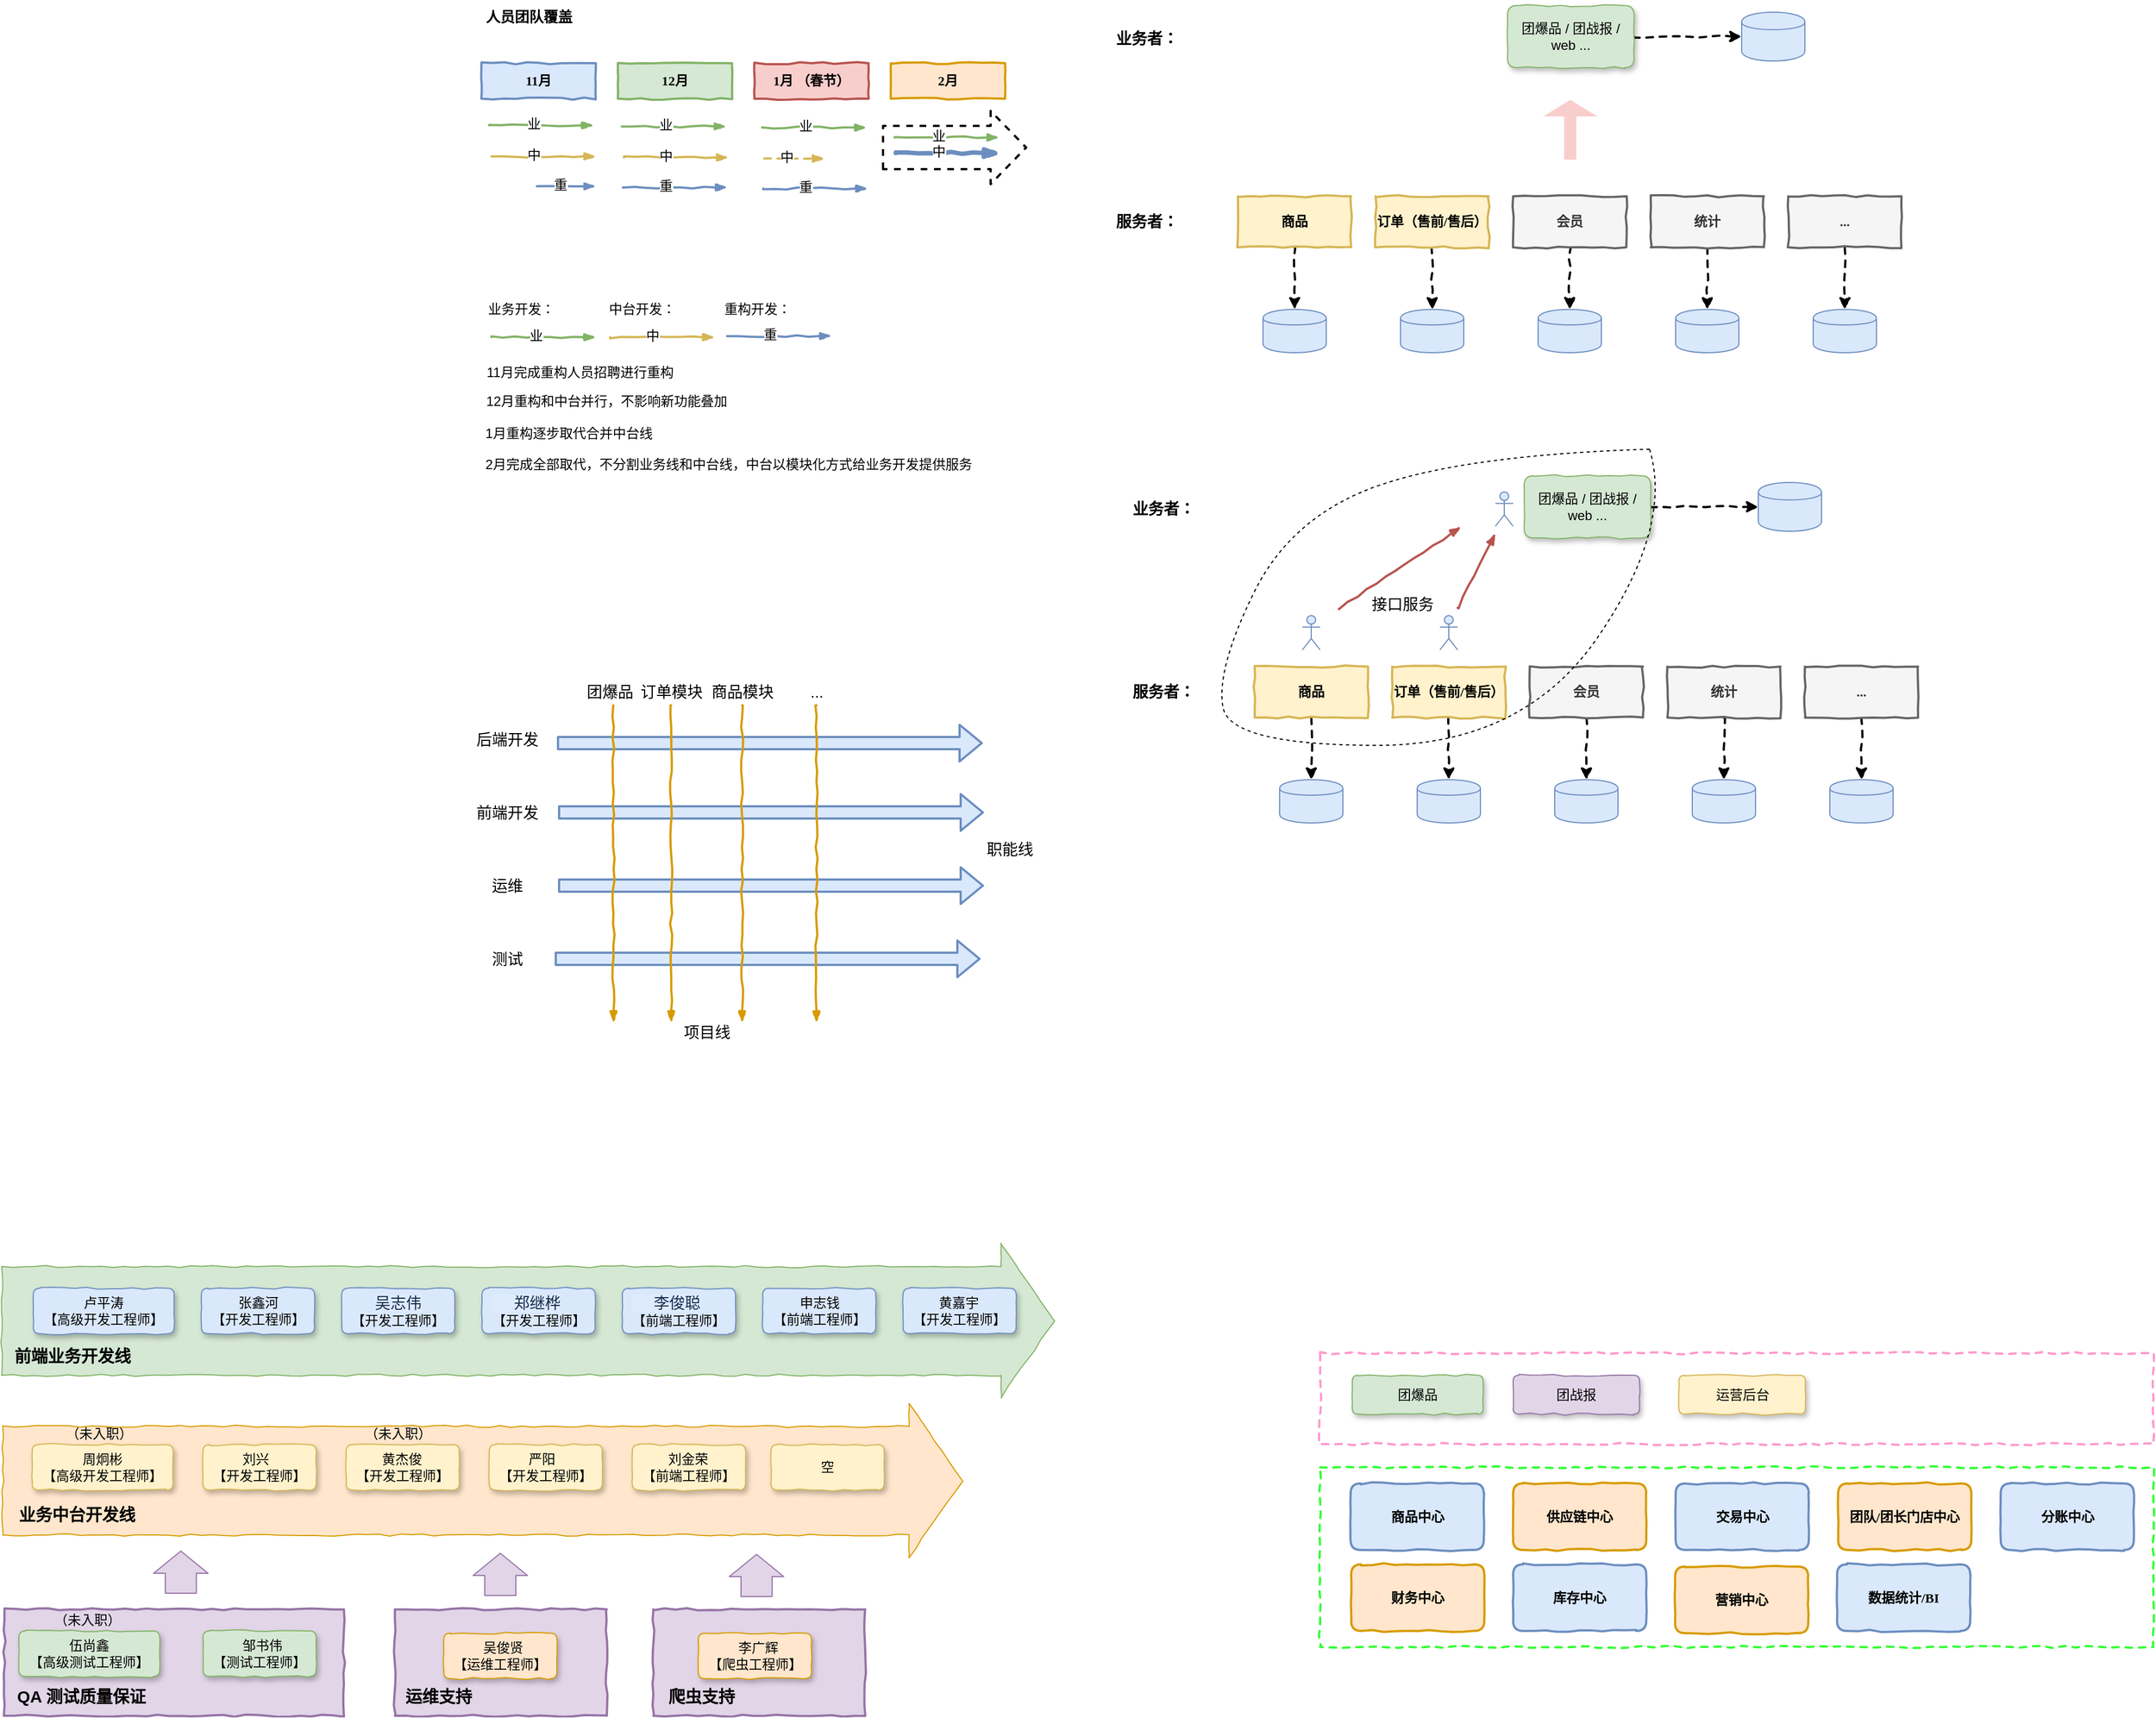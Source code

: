 <mxfile version="12.2.9" type="github" pages="1">
  <diagram id="GFUo5UajbfeOs9jclDTA" name="第 1 页">
    <mxGraphModel dx="1857" dy="753" grid="0" gridSize="10" guides="1" tooltips="1" connect="1" arrows="1" fold="1" page="0" pageScale="1" pageWidth="10000" pageHeight="10000" math="0" shadow="0">
      <root>
        <mxCell id="0"/>
        <mxCell id="1" parent="0"/>
        <mxCell id="qc2bIXkIdBrf61UQbFan-15" value="" style="html=1;whiteSpace=wrap;comic=1;strokeWidth=2;fontFamily=Comic Sans MS;fontStyle=1;dashed=1;strokeColor=#FF99CC;" vertex="1" parent="1">
          <mxGeometry x="973" y="1313" width="751" height="82" as="geometry"/>
        </mxCell>
        <mxCell id="qc2bIXkIdBrf61UQbFan-2" value="" style="html=1;whiteSpace=wrap;comic=1;strokeWidth=2;fontFamily=Comic Sans MS;fontStyle=1;dashed=1;strokeColor=#33FF33;" vertex="1" parent="1">
          <mxGeometry x="973" y="1416" width="751" height="162" as="geometry"/>
        </mxCell>
        <mxCell id="13h08RvQswQ1mkgCKgaf-48" value="" style="html=1;whiteSpace=wrap;comic=1;strokeWidth=2;fontFamily=Comic Sans MS;fontStyle=1;rounded=0;shadow=0;fillColor=#e1d5e7;strokeColor=#9673a6;" parent="1" vertex="1">
          <mxGeometry x="372" y="1544" width="191" height="96" as="geometry"/>
        </mxCell>
        <mxCell id="13h08RvQswQ1mkgCKgaf-38" value="" style="html=1;whiteSpace=wrap;comic=1;strokeWidth=2;fontFamily=Comic Sans MS;fontStyle=1;rounded=0;shadow=0;fillColor=#e1d5e7;strokeColor=#9673a6;" parent="1" vertex="1">
          <mxGeometry x="139" y="1544" width="191" height="96" as="geometry"/>
        </mxCell>
        <mxCell id="13h08RvQswQ1mkgCKgaf-25" value="" style="html=1;whiteSpace=wrap;comic=1;strokeWidth=2;fontFamily=Comic Sans MS;fontStyle=1;rounded=0;shadow=0;fillColor=#e1d5e7;strokeColor=#9673a6;" parent="1" vertex="1">
          <mxGeometry x="-213" y="1544" width="306" height="96" as="geometry"/>
        </mxCell>
        <mxCell id="13h08RvQswQ1mkgCKgaf-22" value="" style="shape=flexArrow;endArrow=classic;html=1;comic=1;endWidth=40;endSize=15.67;width=98;fillColor=#ffe6cc;strokeColor=#d79b00;" parent="1" edge="1">
          <mxGeometry width="50" height="50" relative="1" as="geometry">
            <mxPoint x="-215" y="1428" as="sourcePoint"/>
            <mxPoint x="651" y="1428" as="targetPoint"/>
          </mxGeometry>
        </mxCell>
        <mxCell id="13h08RvQswQ1mkgCKgaf-21" value="" style="shape=flexArrow;endArrow=classic;html=1;comic=1;endWidth=40;endSize=15.67;width=98;fillColor=#d5e8d4;strokeColor=#82b366;" parent="1" edge="1">
          <mxGeometry width="50" height="50" relative="1" as="geometry">
            <mxPoint x="-216" y="1284" as="sourcePoint"/>
            <mxPoint x="734" y="1284" as="targetPoint"/>
          </mxGeometry>
        </mxCell>
        <mxCell id="vOFkEOIqGuXK2a5z3ndq-1" value="11月" style="html=1;whiteSpace=wrap;comic=1;strokeWidth=2;fontFamily=Comic Sans MS;fontStyle=1;fillColor=#dae8fc;strokeColor=#6c8ebf;" parent="1" vertex="1">
          <mxGeometry x="217" y="150" width="103" height="32" as="geometry"/>
        </mxCell>
        <mxCell id="vOFkEOIqGuXK2a5z3ndq-2" value="12月" style="html=1;whiteSpace=wrap;comic=1;strokeWidth=2;fontFamily=Comic Sans MS;fontStyle=1;fillColor=#d5e8d4;strokeColor=#82b366;" parent="1" vertex="1">
          <mxGeometry x="340" y="150" width="103" height="32" as="geometry"/>
        </mxCell>
        <mxCell id="vOFkEOIqGuXK2a5z3ndq-3" value="1月 （春节）" style="html=1;whiteSpace=wrap;comic=1;strokeWidth=2;fontFamily=Comic Sans MS;fontStyle=1;fillColor=#f8cecc;strokeColor=#b85450;" parent="1" vertex="1">
          <mxGeometry x="463" y="150" width="103" height="32" as="geometry"/>
        </mxCell>
        <mxCell id="vOFkEOIqGuXK2a5z3ndq-4" value="2月" style="html=1;whiteSpace=wrap;comic=1;strokeWidth=2;fontFamily=Comic Sans MS;fontStyle=1;fillColor=#ffe6cc;strokeColor=#d79b00;" parent="1" vertex="1">
          <mxGeometry x="586" y="150" width="103" height="32" as="geometry"/>
        </mxCell>
        <mxCell id="vOFkEOIqGuXK2a5z3ndq-5" value="" style="rounded=0;comic=1;strokeWidth=2;endArrow=blockThin;html=1;fontFamily=Comic Sans MS;fontStyle=1;fillColor=#d5e8d4;strokeColor=#82b366;" parent="1" edge="1">
          <mxGeometry width="50" height="50" relative="1" as="geometry">
            <mxPoint x="224" y="206" as="sourcePoint"/>
            <mxPoint x="318" y="206" as="targetPoint"/>
          </mxGeometry>
        </mxCell>
        <mxCell id="vOFkEOIqGuXK2a5z3ndq-6" value="业" style="text;html=1;resizable=0;points=[];align=center;verticalAlign=middle;labelBackgroundColor=#ffffff;" parent="vOFkEOIqGuXK2a5z3ndq-5" vertex="1" connectable="0">
          <mxGeometry x="-0.149" y="1" relative="1" as="geometry">
            <mxPoint as="offset"/>
          </mxGeometry>
        </mxCell>
        <mxCell id="vOFkEOIqGuXK2a5z3ndq-7" value="&lt;font style=&quot;font-size: 13px&quot;&gt;&lt;b&gt;人员团队覆盖&lt;/b&gt;&lt;/font&gt;" style="text;html=1;strokeColor=none;fillColor=none;align=center;verticalAlign=middle;whiteSpace=wrap;rounded=0;" parent="1" vertex="1">
          <mxGeometry x="217" y="98" width="86" height="20" as="geometry"/>
        </mxCell>
        <mxCell id="vOFkEOIqGuXK2a5z3ndq-10" value="" style="rounded=0;comic=1;strokeWidth=2;endArrow=blockThin;html=1;fontFamily=Comic Sans MS;fontStyle=1;fillColor=#fff2cc;strokeColor=#d6b656;" parent="1" edge="1">
          <mxGeometry width="50" height="50" relative="1" as="geometry">
            <mxPoint x="226" y="234" as="sourcePoint"/>
            <mxPoint x="320" y="234" as="targetPoint"/>
          </mxGeometry>
        </mxCell>
        <mxCell id="vOFkEOIqGuXK2a5z3ndq-11" value="中" style="text;html=1;resizable=0;points=[];align=center;verticalAlign=middle;labelBackgroundColor=#ffffff;" parent="vOFkEOIqGuXK2a5z3ndq-10" vertex="1" connectable="0">
          <mxGeometry x="-0.149" y="1" relative="1" as="geometry">
            <mxPoint x="-2.0" as="offset"/>
          </mxGeometry>
        </mxCell>
        <mxCell id="vOFkEOIqGuXK2a5z3ndq-14" value="" style="rounded=0;comic=1;strokeWidth=2;endArrow=blockThin;html=1;fontFamily=Comic Sans MS;fontStyle=1;fillColor=#d5e8d4;strokeColor=#82b366;align=center;" parent="1" edge="1">
          <mxGeometry width="50" height="50" relative="1" as="geometry">
            <mxPoint x="343.5" y="207" as="sourcePoint"/>
            <mxPoint x="437.5" y="207" as="targetPoint"/>
          </mxGeometry>
        </mxCell>
        <mxCell id="vOFkEOIqGuXK2a5z3ndq-15" value="业" style="text;html=1;resizable=0;points=[];align=center;verticalAlign=middle;labelBackgroundColor=#ffffff;" parent="vOFkEOIqGuXK2a5z3ndq-14" vertex="1" connectable="0">
          <mxGeometry x="-0.149" y="1" relative="1" as="geometry">
            <mxPoint x="-1" as="offset"/>
          </mxGeometry>
        </mxCell>
        <mxCell id="vOFkEOIqGuXK2a5z3ndq-16" value="" style="rounded=0;comic=1;strokeWidth=2;endArrow=blockThin;html=1;fontFamily=Comic Sans MS;fontStyle=1;fillColor=#fff2cc;strokeColor=#d6b656;align=center;" parent="1" edge="1">
          <mxGeometry width="50" height="50" relative="1" as="geometry">
            <mxPoint x="345.5" y="235" as="sourcePoint"/>
            <mxPoint x="439.5" y="235" as="targetPoint"/>
          </mxGeometry>
        </mxCell>
        <mxCell id="vOFkEOIqGuXK2a5z3ndq-17" value="中" style="text;html=1;resizable=0;points=[];align=center;verticalAlign=middle;labelBackgroundColor=#ffffff;" parent="vOFkEOIqGuXK2a5z3ndq-16" vertex="1" connectable="0">
          <mxGeometry x="-0.149" y="1" relative="1" as="geometry">
            <mxPoint x="-3" as="offset"/>
          </mxGeometry>
        </mxCell>
        <mxCell id="vOFkEOIqGuXK2a5z3ndq-18" value="" style="rounded=0;comic=1;strokeWidth=2;endArrow=blockThin;html=1;fontFamily=Comic Sans MS;fontStyle=1;fillColor=#dae8fc;strokeColor=#6c8ebf;align=center;" parent="1" edge="1">
          <mxGeometry width="50" height="50" relative="1" as="geometry">
            <mxPoint x="344.5" y="262" as="sourcePoint"/>
            <mxPoint x="438.5" y="262" as="targetPoint"/>
          </mxGeometry>
        </mxCell>
        <mxCell id="vOFkEOIqGuXK2a5z3ndq-19" value="重" style="text;html=1;resizable=0;points=[];align=center;verticalAlign=middle;labelBackgroundColor=#ffffff;" parent="vOFkEOIqGuXK2a5z3ndq-18" vertex="1" connectable="0">
          <mxGeometry x="-0.149" y="1" relative="1" as="geometry">
            <mxPoint x="-2.0" as="offset"/>
          </mxGeometry>
        </mxCell>
        <mxCell id="vOFkEOIqGuXK2a5z3ndq-20" value="" style="rounded=0;comic=1;strokeWidth=2;endArrow=blockThin;html=1;fontFamily=Comic Sans MS;fontStyle=1;fillColor=#d5e8d4;strokeColor=#82b366;align=center;" parent="1" edge="1">
          <mxGeometry width="50" height="50" relative="1" as="geometry">
            <mxPoint x="470" y="208" as="sourcePoint"/>
            <mxPoint x="564" y="208" as="targetPoint"/>
          </mxGeometry>
        </mxCell>
        <mxCell id="vOFkEOIqGuXK2a5z3ndq-21" value="业" style="text;html=1;resizable=0;points=[];align=center;verticalAlign=middle;labelBackgroundColor=#ffffff;" parent="vOFkEOIqGuXK2a5z3ndq-20" vertex="1" connectable="0">
          <mxGeometry x="-0.149" y="1" relative="1" as="geometry">
            <mxPoint x="-1" as="offset"/>
          </mxGeometry>
        </mxCell>
        <mxCell id="vOFkEOIqGuXK2a5z3ndq-22" value="" style="rounded=0;comic=1;strokeWidth=2;endArrow=blockThin;html=1;fontFamily=Comic Sans MS;fontStyle=1;fillColor=#fff2cc;strokeColor=#d6b656;align=center;dashed=1;" parent="1" edge="1">
          <mxGeometry width="50" height="50" relative="1" as="geometry">
            <mxPoint x="472" y="236" as="sourcePoint"/>
            <mxPoint x="526" y="236" as="targetPoint"/>
          </mxGeometry>
        </mxCell>
        <mxCell id="vOFkEOIqGuXK2a5z3ndq-23" value="中" style="text;html=1;resizable=0;points=[];align=center;verticalAlign=middle;labelBackgroundColor=#ffffff;" parent="vOFkEOIqGuXK2a5z3ndq-22" vertex="1" connectable="0">
          <mxGeometry x="-0.149" y="1" relative="1" as="geometry">
            <mxPoint x="-3" as="offset"/>
          </mxGeometry>
        </mxCell>
        <mxCell id="vOFkEOIqGuXK2a5z3ndq-24" value="" style="rounded=0;comic=1;strokeWidth=2;endArrow=blockThin;html=1;fontFamily=Comic Sans MS;fontStyle=1;fillColor=#dae8fc;strokeColor=#6c8ebf;align=center;" parent="1" edge="1">
          <mxGeometry width="50" height="50" relative="1" as="geometry">
            <mxPoint x="471" y="263" as="sourcePoint"/>
            <mxPoint x="565" y="263" as="targetPoint"/>
          </mxGeometry>
        </mxCell>
        <mxCell id="vOFkEOIqGuXK2a5z3ndq-25" value="重" style="text;html=1;resizable=0;points=[];align=center;verticalAlign=middle;labelBackgroundColor=#ffffff;" parent="vOFkEOIqGuXK2a5z3ndq-24" vertex="1" connectable="0">
          <mxGeometry x="-0.149" y="1" relative="1" as="geometry">
            <mxPoint x="-2.0" as="offset"/>
          </mxGeometry>
        </mxCell>
        <mxCell id="vOFkEOIqGuXK2a5z3ndq-26" value="" style="rounded=0;comic=1;strokeWidth=2;endArrow=blockThin;html=1;fontFamily=Comic Sans MS;fontStyle=1;fillColor=#d5e8d4;strokeColor=#82b366;align=center;" parent="1" edge="1">
          <mxGeometry width="50" height="50" relative="1" as="geometry">
            <mxPoint x="589.5" y="217" as="sourcePoint"/>
            <mxPoint x="683.5" y="217" as="targetPoint"/>
          </mxGeometry>
        </mxCell>
        <mxCell id="vOFkEOIqGuXK2a5z3ndq-27" value="业" style="text;html=1;resizable=0;points=[];align=center;verticalAlign=middle;labelBackgroundColor=#ffffff;" parent="vOFkEOIqGuXK2a5z3ndq-26" vertex="1" connectable="0">
          <mxGeometry x="-0.149" y="1" relative="1" as="geometry">
            <mxPoint x="-1" as="offset"/>
          </mxGeometry>
        </mxCell>
        <mxCell id="vOFkEOIqGuXK2a5z3ndq-30" value="" style="rounded=0;comic=1;strokeWidth=4;endArrow=blockThin;html=1;fontFamily=Comic Sans MS;fontStyle=1;fillColor=#dae8fc;strokeColor=#6c8ebf;align=center;" parent="1" edge="1">
          <mxGeometry width="50" height="50" relative="1" as="geometry">
            <mxPoint x="590.5" y="231" as="sourcePoint"/>
            <mxPoint x="684.5" y="231" as="targetPoint"/>
          </mxGeometry>
        </mxCell>
        <mxCell id="vOFkEOIqGuXK2a5z3ndq-31" value="中" style="text;html=1;resizable=0;points=[];align=center;verticalAlign=middle;labelBackgroundColor=#ffffff;" parent="vOFkEOIqGuXK2a5z3ndq-30" vertex="1" connectable="0">
          <mxGeometry x="-0.149" y="1" relative="1" as="geometry">
            <mxPoint x="-2.0" as="offset"/>
          </mxGeometry>
        </mxCell>
        <mxCell id="vOFkEOIqGuXK2a5z3ndq-37" value="" style="rounded=0;comic=1;strokeWidth=2;endArrow=blockThin;html=1;fontFamily=Comic Sans MS;fontStyle=1;fillColor=#d5e8d4;strokeColor=#82b366;" parent="1" edge="1">
          <mxGeometry width="50" height="50" relative="1" as="geometry">
            <mxPoint x="226" y="397" as="sourcePoint"/>
            <mxPoint x="320" y="397" as="targetPoint"/>
          </mxGeometry>
        </mxCell>
        <mxCell id="vOFkEOIqGuXK2a5z3ndq-38" value="业" style="text;html=1;resizable=0;points=[];align=center;verticalAlign=middle;labelBackgroundColor=#ffffff;" parent="vOFkEOIqGuXK2a5z3ndq-37" vertex="1" connectable="0">
          <mxGeometry x="-0.149" y="1" relative="1" as="geometry">
            <mxPoint as="offset"/>
          </mxGeometry>
        </mxCell>
        <mxCell id="vOFkEOIqGuXK2a5z3ndq-39" value="" style="rounded=0;comic=1;strokeWidth=2;endArrow=blockThin;html=1;fontFamily=Comic Sans MS;fontStyle=1;fillColor=#fff2cc;strokeColor=#d6b656;" parent="1" edge="1">
          <mxGeometry width="50" height="50" relative="1" as="geometry">
            <mxPoint x="333" y="397" as="sourcePoint"/>
            <mxPoint x="427" y="397" as="targetPoint"/>
          </mxGeometry>
        </mxCell>
        <mxCell id="vOFkEOIqGuXK2a5z3ndq-40" value="中" style="text;html=1;resizable=0;points=[];align=center;verticalAlign=middle;labelBackgroundColor=#ffffff;" parent="vOFkEOIqGuXK2a5z3ndq-39" vertex="1" connectable="0">
          <mxGeometry x="-0.149" y="1" relative="1" as="geometry">
            <mxPoint x="-2.0" as="offset"/>
          </mxGeometry>
        </mxCell>
        <mxCell id="vOFkEOIqGuXK2a5z3ndq-41" value="" style="rounded=0;comic=1;strokeWidth=2;endArrow=blockThin;html=1;fontFamily=Comic Sans MS;fontStyle=1;fillColor=#dae8fc;strokeColor=#6c8ebf;align=center;" parent="1" edge="1">
          <mxGeometry width="50" height="50" relative="1" as="geometry">
            <mxPoint x="438.5" y="396" as="sourcePoint"/>
            <mxPoint x="532.5" y="396" as="targetPoint"/>
          </mxGeometry>
        </mxCell>
        <mxCell id="vOFkEOIqGuXK2a5z3ndq-42" value="重" style="text;html=1;resizable=0;points=[];align=center;verticalAlign=middle;labelBackgroundColor=#ffffff;" parent="vOFkEOIqGuXK2a5z3ndq-41" vertex="1" connectable="0">
          <mxGeometry x="-0.149" y="1" relative="1" as="geometry">
            <mxPoint x="-2.0" as="offset"/>
          </mxGeometry>
        </mxCell>
        <mxCell id="vOFkEOIqGuXK2a5z3ndq-43" value="业务开发：" style="text;html=1;strokeColor=none;fillColor=none;align=center;verticalAlign=middle;whiteSpace=wrap;rounded=0;" parent="1" vertex="1">
          <mxGeometry x="201" y="362" width="104" height="20" as="geometry"/>
        </mxCell>
        <mxCell id="vOFkEOIqGuXK2a5z3ndq-44" value="中台开发：" style="text;html=1;strokeColor=none;fillColor=none;align=center;verticalAlign=middle;whiteSpace=wrap;rounded=0;" parent="1" vertex="1">
          <mxGeometry x="310" y="362" width="104" height="20" as="geometry"/>
        </mxCell>
        <mxCell id="vOFkEOIqGuXK2a5z3ndq-45" value="重构开发：" style="text;html=1;strokeColor=none;fillColor=none;align=center;verticalAlign=middle;whiteSpace=wrap;rounded=0;" parent="1" vertex="1">
          <mxGeometry x="414" y="362" width="104" height="20" as="geometry"/>
        </mxCell>
        <mxCell id="vOFkEOIqGuXK2a5z3ndq-46" value="11月完成重构人员招聘进行重构" style="text;html=1;strokeColor=none;fillColor=none;align=center;verticalAlign=middle;whiteSpace=wrap;rounded=0;" parent="1" vertex="1">
          <mxGeometry x="219.5" y="419" width="172" height="20" as="geometry"/>
        </mxCell>
        <mxCell id="vOFkEOIqGuXK2a5z3ndq-47" value="12月重构和中台并行，不影响新功能叠加" style="text;html=1;strokeColor=none;fillColor=none;align=center;verticalAlign=middle;whiteSpace=wrap;rounded=0;" parent="1" vertex="1">
          <mxGeometry x="206" y="445" width="248" height="20" as="geometry"/>
        </mxCell>
        <mxCell id="vOFkEOIqGuXK2a5z3ndq-48" value="1月重构逐步取代合并中台线" style="text;html=1;strokeColor=none;fillColor=none;align=center;verticalAlign=middle;whiteSpace=wrap;rounded=0;" parent="1" vertex="1">
          <mxGeometry x="210" y="474" width="172" height="20" as="geometry"/>
        </mxCell>
        <mxCell id="vOFkEOIqGuXK2a5z3ndq-49" value="2月完成全部取代，不分割业务线和中台线，中台以模块化方式给业务开发提供服务" style="text;html=1;strokeColor=none;fillColor=none;align=center;verticalAlign=middle;whiteSpace=wrap;rounded=0;" parent="1" vertex="1">
          <mxGeometry x="202" y="502" width="476" height="20" as="geometry"/>
        </mxCell>
        <mxCell id="vOFkEOIqGuXK2a5z3ndq-50" value="" style="rounded=0;comic=1;strokeWidth=2;endArrow=blockThin;html=1;fontFamily=Comic Sans MS;fontStyle=1;fillColor=#dae8fc;strokeColor=#6c8ebf;align=center;" parent="1" edge="1">
          <mxGeometry width="50" height="50" relative="1" as="geometry">
            <mxPoint x="267" y="261" as="sourcePoint"/>
            <mxPoint x="320" y="261" as="targetPoint"/>
          </mxGeometry>
        </mxCell>
        <mxCell id="vOFkEOIqGuXK2a5z3ndq-51" value="重" style="text;html=1;resizable=0;points=[];align=center;verticalAlign=middle;labelBackgroundColor=#ffffff;" parent="vOFkEOIqGuXK2a5z3ndq-50" vertex="1" connectable="0">
          <mxGeometry x="-0.149" y="1" relative="1" as="geometry">
            <mxPoint x="-2.0" as="offset"/>
          </mxGeometry>
        </mxCell>
        <mxCell id="vOFkEOIqGuXK2a5z3ndq-72" style="edgeStyle=orthogonalEdgeStyle;rounded=0;comic=1;orthogonalLoop=1;jettySize=auto;html=1;exitX=1;exitY=0.5;exitDx=0;exitDy=0;entryX=0;entryY=0.5;entryDx=0;entryDy=0;dashed=1;strokeWidth=2;align=center;" parent="1" source="vOFkEOIqGuXK2a5z3ndq-52" target="vOFkEOIqGuXK2a5z3ndq-71" edge="1">
          <mxGeometry relative="1" as="geometry"/>
        </mxCell>
        <mxCell id="vOFkEOIqGuXK2a5z3ndq-52" value="团爆品 / 团战报 / web ..." style="rounded=1;whiteSpace=wrap;html=1;shadow=1;comic=1;fillColor=#d5e8d4;strokeColor=#82b366;align=center;" parent="1" vertex="1">
          <mxGeometry x="1142" y="98" width="114" height="56" as="geometry"/>
        </mxCell>
        <mxCell id="vOFkEOIqGuXK2a5z3ndq-65" style="edgeStyle=orthogonalEdgeStyle;rounded=0;orthogonalLoop=1;jettySize=auto;html=1;exitX=0.5;exitY=1;exitDx=0;exitDy=0;entryX=0.5;entryY=0;entryDx=0;entryDy=0;dashed=1;strokeWidth=2;align=center;comic=1;" parent="1" source="vOFkEOIqGuXK2a5z3ndq-53" target="vOFkEOIqGuXK2a5z3ndq-59" edge="1">
          <mxGeometry relative="1" as="geometry"/>
        </mxCell>
        <mxCell id="vOFkEOIqGuXK2a5z3ndq-53" value="商品" style="html=1;whiteSpace=wrap;comic=1;strokeWidth=2;fontFamily=Comic Sans MS;fontStyle=1;align=center;fillColor=#fff2cc;strokeColor=#d6b656;" parent="1" vertex="1">
          <mxGeometry x="899" y="270" width="102" height="46" as="geometry"/>
        </mxCell>
        <mxCell id="vOFkEOIqGuXK2a5z3ndq-66" style="edgeStyle=orthogonalEdgeStyle;rounded=0;comic=1;orthogonalLoop=1;jettySize=auto;html=1;exitX=0.5;exitY=1;exitDx=0;exitDy=0;entryX=0.5;entryY=0;entryDx=0;entryDy=0;dashed=1;strokeWidth=2;align=center;" parent="1" source="vOFkEOIqGuXK2a5z3ndq-54" target="vOFkEOIqGuXK2a5z3ndq-60" edge="1">
          <mxGeometry relative="1" as="geometry"/>
        </mxCell>
        <mxCell id="vOFkEOIqGuXK2a5z3ndq-54" value="订单（售前/售后）" style="html=1;whiteSpace=wrap;comic=1;strokeWidth=2;fontFamily=Comic Sans MS;fontStyle=1;align=center;fillColor=#fff2cc;strokeColor=#d6b656;" parent="1" vertex="1">
          <mxGeometry x="1023" y="270" width="102" height="46" as="geometry"/>
        </mxCell>
        <mxCell id="vOFkEOIqGuXK2a5z3ndq-67" style="edgeStyle=orthogonalEdgeStyle;rounded=0;comic=1;orthogonalLoop=1;jettySize=auto;html=1;exitX=0.5;exitY=1;exitDx=0;exitDy=0;entryX=0.5;entryY=0;entryDx=0;entryDy=0;dashed=1;strokeWidth=2;align=center;" parent="1" source="vOFkEOIqGuXK2a5z3ndq-55" target="vOFkEOIqGuXK2a5z3ndq-61" edge="1">
          <mxGeometry relative="1" as="geometry"/>
        </mxCell>
        <mxCell id="vOFkEOIqGuXK2a5z3ndq-55" value="会员" style="html=1;whiteSpace=wrap;comic=1;strokeWidth=2;fontFamily=Comic Sans MS;fontStyle=1;align=center;fillColor=#f5f5f5;strokeColor=#666666;fontColor=#333333;" parent="1" vertex="1">
          <mxGeometry x="1147" y="270" width="102" height="46" as="geometry"/>
        </mxCell>
        <mxCell id="vOFkEOIqGuXK2a5z3ndq-68" style="edgeStyle=orthogonalEdgeStyle;rounded=0;comic=1;orthogonalLoop=1;jettySize=auto;html=1;exitX=0.5;exitY=1;exitDx=0;exitDy=0;entryX=0.5;entryY=0;entryDx=0;entryDy=0;dashed=1;strokeWidth=2;align=center;" parent="1" source="vOFkEOIqGuXK2a5z3ndq-56" target="vOFkEOIqGuXK2a5z3ndq-62" edge="1">
          <mxGeometry relative="1" as="geometry"/>
        </mxCell>
        <mxCell id="vOFkEOIqGuXK2a5z3ndq-56" value="统计" style="html=1;whiteSpace=wrap;comic=1;strokeWidth=2;fontFamily=Comic Sans MS;fontStyle=1;align=center;fillColor=#f5f5f5;strokeColor=#666666;fontColor=#333333;" parent="1" vertex="1">
          <mxGeometry x="1271" y="270" width="102" height="46" as="geometry"/>
        </mxCell>
        <mxCell id="vOFkEOIqGuXK2a5z3ndq-69" style="edgeStyle=orthogonalEdgeStyle;rounded=0;comic=1;orthogonalLoop=1;jettySize=auto;html=1;exitX=0.5;exitY=1;exitDx=0;exitDy=0;entryX=0.5;entryY=0;entryDx=0;entryDy=0;dashed=1;strokeWidth=2;align=center;" parent="1" source="vOFkEOIqGuXK2a5z3ndq-57" target="vOFkEOIqGuXK2a5z3ndq-63" edge="1">
          <mxGeometry relative="1" as="geometry"/>
        </mxCell>
        <mxCell id="vOFkEOIqGuXK2a5z3ndq-57" value="..." style="html=1;whiteSpace=wrap;comic=1;strokeWidth=2;fontFamily=Comic Sans MS;fontStyle=1;align=center;fillColor=#f5f5f5;strokeColor=#666666;fontColor=#333333;" parent="1" vertex="1">
          <mxGeometry x="1395" y="270" width="102" height="46" as="geometry"/>
        </mxCell>
        <mxCell id="vOFkEOIqGuXK2a5z3ndq-59" value="" style="shape=cylinder;whiteSpace=wrap;html=1;boundedLbl=1;backgroundOutline=1;align=center;fillColor=#dae8fc;strokeColor=#6c8ebf;" parent="1" vertex="1">
          <mxGeometry x="921.5" y="372" width="57" height="39" as="geometry"/>
        </mxCell>
        <mxCell id="vOFkEOIqGuXK2a5z3ndq-60" value="" style="shape=cylinder;whiteSpace=wrap;html=1;boundedLbl=1;backgroundOutline=1;align=center;fillColor=#dae8fc;strokeColor=#6c8ebf;" parent="1" vertex="1">
          <mxGeometry x="1045.5" y="372" width="57" height="39" as="geometry"/>
        </mxCell>
        <mxCell id="vOFkEOIqGuXK2a5z3ndq-61" value="" style="shape=cylinder;whiteSpace=wrap;html=1;boundedLbl=1;backgroundOutline=1;align=center;fillColor=#dae8fc;strokeColor=#6c8ebf;" parent="1" vertex="1">
          <mxGeometry x="1169.5" y="372" width="57" height="39" as="geometry"/>
        </mxCell>
        <mxCell id="vOFkEOIqGuXK2a5z3ndq-62" value="" style="shape=cylinder;whiteSpace=wrap;html=1;boundedLbl=1;backgroundOutline=1;align=center;fillColor=#dae8fc;strokeColor=#6c8ebf;" parent="1" vertex="1">
          <mxGeometry x="1293.5" y="372" width="57" height="39" as="geometry"/>
        </mxCell>
        <mxCell id="vOFkEOIqGuXK2a5z3ndq-63" value="" style="shape=cylinder;whiteSpace=wrap;html=1;boundedLbl=1;backgroundOutline=1;align=center;fillColor=#dae8fc;strokeColor=#6c8ebf;" parent="1" vertex="1">
          <mxGeometry x="1417.5" y="372" width="57" height="39" as="geometry"/>
        </mxCell>
        <mxCell id="vOFkEOIqGuXK2a5z3ndq-71" value="" style="shape=cylinder;whiteSpace=wrap;html=1;boundedLbl=1;backgroundOutline=1;align=center;fillColor=#dae8fc;strokeColor=#6c8ebf;" parent="1" vertex="1">
          <mxGeometry x="1353" y="104" width="57" height="44" as="geometry"/>
        </mxCell>
        <mxCell id="vOFkEOIqGuXK2a5z3ndq-73" value="" style="shape=flexArrow;endArrow=classic;html=1;dashed=1;strokeWidth=2;align=center;endWidth=36;endSize=4.33;fillColor=#f8cecc;strokeColor=none;" parent="1" edge="1">
          <mxGeometry width="50" height="50" relative="1" as="geometry">
            <mxPoint x="1198.5" y="238" as="sourcePoint"/>
            <mxPoint x="1198.5" y="182" as="targetPoint"/>
          </mxGeometry>
        </mxCell>
        <mxCell id="vOFkEOIqGuXK2a5z3ndq-74" value="服务者：" style="text;html=1;strokeColor=none;fillColor=none;align=center;verticalAlign=middle;whiteSpace=wrap;rounded=0;fontSize=14;fontStyle=1" parent="1" vertex="1">
          <mxGeometry x="786" y="283" width="62" height="20" as="geometry"/>
        </mxCell>
        <mxCell id="vOFkEOIqGuXK2a5z3ndq-75" value="业务者：" style="text;html=1;strokeColor=none;fillColor=none;align=center;verticalAlign=middle;whiteSpace=wrap;rounded=0;fontSize=14;fontStyle=1" parent="1" vertex="1">
          <mxGeometry x="786" y="118" width="62" height="20" as="geometry"/>
        </mxCell>
        <mxCell id="vOFkEOIqGuXK2a5z3ndq-76" value="" style="shape=flexArrow;endArrow=classic;html=1;dashed=1;strokeWidth=2;fontSize=14;align=center;endWidth=25;endSize=10;width=38;" parent="1" edge="1">
          <mxGeometry width="50" height="50" relative="1" as="geometry">
            <mxPoint x="578" y="226" as="sourcePoint"/>
            <mxPoint x="709" y="226" as="targetPoint"/>
          </mxGeometry>
        </mxCell>
        <mxCell id="vOFkEOIqGuXK2a5z3ndq-78" style="edgeStyle=orthogonalEdgeStyle;rounded=0;comic=1;orthogonalLoop=1;jettySize=auto;html=1;exitX=1;exitY=0.5;exitDx=0;exitDy=0;entryX=0;entryY=0.5;entryDx=0;entryDy=0;dashed=1;strokeWidth=2;align=center;" parent="1" source="vOFkEOIqGuXK2a5z3ndq-79" target="vOFkEOIqGuXK2a5z3ndq-95" edge="1">
          <mxGeometry relative="1" as="geometry"/>
        </mxCell>
        <mxCell id="vOFkEOIqGuXK2a5z3ndq-79" value="团爆品 / 团战报 / web ..." style="rounded=1;whiteSpace=wrap;html=1;shadow=1;comic=1;fillColor=#d5e8d4;strokeColor=#82b366;align=center;" parent="1" vertex="1">
          <mxGeometry x="1157" y="522" width="114" height="56" as="geometry"/>
        </mxCell>
        <mxCell id="vOFkEOIqGuXK2a5z3ndq-80" style="edgeStyle=orthogonalEdgeStyle;rounded=0;orthogonalLoop=1;jettySize=auto;html=1;exitX=0.5;exitY=1;exitDx=0;exitDy=0;entryX=0.5;entryY=0;entryDx=0;entryDy=0;dashed=1;strokeWidth=2;align=center;comic=1;" parent="1" source="vOFkEOIqGuXK2a5z3ndq-81" target="vOFkEOIqGuXK2a5z3ndq-90" edge="1">
          <mxGeometry relative="1" as="geometry"/>
        </mxCell>
        <mxCell id="vOFkEOIqGuXK2a5z3ndq-81" value="商品" style="html=1;whiteSpace=wrap;comic=1;strokeWidth=2;fontFamily=Comic Sans MS;fontStyle=1;align=center;fillColor=#fff2cc;strokeColor=#d6b656;" parent="1" vertex="1">
          <mxGeometry x="914" y="694" width="102" height="46" as="geometry"/>
        </mxCell>
        <mxCell id="vOFkEOIqGuXK2a5z3ndq-82" style="edgeStyle=orthogonalEdgeStyle;rounded=0;comic=1;orthogonalLoop=1;jettySize=auto;html=1;exitX=0.5;exitY=1;exitDx=0;exitDy=0;entryX=0.5;entryY=0;entryDx=0;entryDy=0;dashed=1;strokeWidth=2;align=center;" parent="1" source="vOFkEOIqGuXK2a5z3ndq-83" target="vOFkEOIqGuXK2a5z3ndq-91" edge="1">
          <mxGeometry relative="1" as="geometry"/>
        </mxCell>
        <mxCell id="vOFkEOIqGuXK2a5z3ndq-83" value="订单（售前/售后）" style="html=1;whiteSpace=wrap;comic=1;strokeWidth=2;fontFamily=Comic Sans MS;fontStyle=1;align=center;fillColor=#fff2cc;strokeColor=#d6b656;" parent="1" vertex="1">
          <mxGeometry x="1038" y="694" width="102" height="46" as="geometry"/>
        </mxCell>
        <mxCell id="vOFkEOIqGuXK2a5z3ndq-84" style="edgeStyle=orthogonalEdgeStyle;rounded=0;comic=1;orthogonalLoop=1;jettySize=auto;html=1;exitX=0.5;exitY=1;exitDx=0;exitDy=0;entryX=0.5;entryY=0;entryDx=0;entryDy=0;dashed=1;strokeWidth=2;align=center;" parent="1" source="vOFkEOIqGuXK2a5z3ndq-85" target="vOFkEOIqGuXK2a5z3ndq-92" edge="1">
          <mxGeometry relative="1" as="geometry"/>
        </mxCell>
        <mxCell id="vOFkEOIqGuXK2a5z3ndq-85" value="会员" style="html=1;whiteSpace=wrap;comic=1;strokeWidth=2;fontFamily=Comic Sans MS;fontStyle=1;align=center;fillColor=#f5f5f5;strokeColor=#666666;fontColor=#333333;" parent="1" vertex="1">
          <mxGeometry x="1162" y="694" width="102" height="46" as="geometry"/>
        </mxCell>
        <mxCell id="vOFkEOIqGuXK2a5z3ndq-86" style="edgeStyle=orthogonalEdgeStyle;rounded=0;comic=1;orthogonalLoop=1;jettySize=auto;html=1;exitX=0.5;exitY=1;exitDx=0;exitDy=0;entryX=0.5;entryY=0;entryDx=0;entryDy=0;dashed=1;strokeWidth=2;align=center;" parent="1" source="vOFkEOIqGuXK2a5z3ndq-87" target="vOFkEOIqGuXK2a5z3ndq-93" edge="1">
          <mxGeometry relative="1" as="geometry"/>
        </mxCell>
        <mxCell id="vOFkEOIqGuXK2a5z3ndq-87" value="统计" style="html=1;whiteSpace=wrap;comic=1;strokeWidth=2;fontFamily=Comic Sans MS;fontStyle=1;align=center;fillColor=#f5f5f5;strokeColor=#666666;fontColor=#333333;" parent="1" vertex="1">
          <mxGeometry x="1286" y="694" width="102" height="46" as="geometry"/>
        </mxCell>
        <mxCell id="vOFkEOIqGuXK2a5z3ndq-88" style="edgeStyle=orthogonalEdgeStyle;rounded=0;comic=1;orthogonalLoop=1;jettySize=auto;html=1;exitX=0.5;exitY=1;exitDx=0;exitDy=0;entryX=0.5;entryY=0;entryDx=0;entryDy=0;dashed=1;strokeWidth=2;align=center;" parent="1" source="vOFkEOIqGuXK2a5z3ndq-89" target="vOFkEOIqGuXK2a5z3ndq-94" edge="1">
          <mxGeometry relative="1" as="geometry"/>
        </mxCell>
        <mxCell id="vOFkEOIqGuXK2a5z3ndq-89" value="..." style="html=1;whiteSpace=wrap;comic=1;strokeWidth=2;fontFamily=Comic Sans MS;fontStyle=1;align=center;fillColor=#f5f5f5;strokeColor=#666666;fontColor=#333333;" parent="1" vertex="1">
          <mxGeometry x="1410" y="694" width="102" height="46" as="geometry"/>
        </mxCell>
        <mxCell id="vOFkEOIqGuXK2a5z3ndq-90" value="" style="shape=cylinder;whiteSpace=wrap;html=1;boundedLbl=1;backgroundOutline=1;align=center;fillColor=#dae8fc;strokeColor=#6c8ebf;" parent="1" vertex="1">
          <mxGeometry x="936.5" y="796" width="57" height="39" as="geometry"/>
        </mxCell>
        <mxCell id="vOFkEOIqGuXK2a5z3ndq-91" value="" style="shape=cylinder;whiteSpace=wrap;html=1;boundedLbl=1;backgroundOutline=1;align=center;fillColor=#dae8fc;strokeColor=#6c8ebf;" parent="1" vertex="1">
          <mxGeometry x="1060.5" y="796" width="57" height="39" as="geometry"/>
        </mxCell>
        <mxCell id="vOFkEOIqGuXK2a5z3ndq-92" value="" style="shape=cylinder;whiteSpace=wrap;html=1;boundedLbl=1;backgroundOutline=1;align=center;fillColor=#dae8fc;strokeColor=#6c8ebf;" parent="1" vertex="1">
          <mxGeometry x="1184.5" y="796" width="57" height="39" as="geometry"/>
        </mxCell>
        <mxCell id="vOFkEOIqGuXK2a5z3ndq-93" value="" style="shape=cylinder;whiteSpace=wrap;html=1;boundedLbl=1;backgroundOutline=1;align=center;fillColor=#dae8fc;strokeColor=#6c8ebf;" parent="1" vertex="1">
          <mxGeometry x="1308.5" y="796" width="57" height="39" as="geometry"/>
        </mxCell>
        <mxCell id="vOFkEOIqGuXK2a5z3ndq-94" value="" style="shape=cylinder;whiteSpace=wrap;html=1;boundedLbl=1;backgroundOutline=1;align=center;fillColor=#dae8fc;strokeColor=#6c8ebf;" parent="1" vertex="1">
          <mxGeometry x="1432.5" y="796" width="57" height="39" as="geometry"/>
        </mxCell>
        <mxCell id="vOFkEOIqGuXK2a5z3ndq-95" value="" style="shape=cylinder;whiteSpace=wrap;html=1;boundedLbl=1;backgroundOutline=1;align=center;fillColor=#dae8fc;strokeColor=#6c8ebf;" parent="1" vertex="1">
          <mxGeometry x="1368" y="528" width="57" height="44" as="geometry"/>
        </mxCell>
        <mxCell id="vOFkEOIqGuXK2a5z3ndq-97" value="服务者：" style="text;html=1;strokeColor=none;fillColor=none;align=center;verticalAlign=middle;whiteSpace=wrap;rounded=0;fontSize=14;fontStyle=1" parent="1" vertex="1">
          <mxGeometry x="801" y="707" width="62" height="20" as="geometry"/>
        </mxCell>
        <mxCell id="vOFkEOIqGuXK2a5z3ndq-98" value="业务者：" style="text;html=1;strokeColor=none;fillColor=none;align=center;verticalAlign=middle;whiteSpace=wrap;rounded=0;fontSize=14;fontStyle=1" parent="1" vertex="1">
          <mxGeometry x="801" y="542" width="62" height="20" as="geometry"/>
        </mxCell>
        <mxCell id="vOFkEOIqGuXK2a5z3ndq-99" value="后端开发" style="text;html=1;strokeColor=none;fillColor=none;align=center;verticalAlign=middle;whiteSpace=wrap;rounded=0;fontSize=14;" parent="1" vertex="1">
          <mxGeometry x="210" y="750" width="61" height="20" as="geometry"/>
        </mxCell>
        <mxCell id="vOFkEOIqGuXK2a5z3ndq-100" value="前端开发" style="text;html=1;strokeColor=none;fillColor=none;align=center;verticalAlign=middle;whiteSpace=wrap;rounded=0;fontSize=14;" parent="1" vertex="1">
          <mxGeometry x="210" y="816" width="61" height="20" as="geometry"/>
        </mxCell>
        <mxCell id="vOFkEOIqGuXK2a5z3ndq-101" value="运维" style="text;html=1;strokeColor=none;fillColor=none;align=center;verticalAlign=middle;whiteSpace=wrap;rounded=0;fontSize=14;" parent="1" vertex="1">
          <mxGeometry x="210" y="882" width="61" height="20" as="geometry"/>
        </mxCell>
        <mxCell id="vOFkEOIqGuXK2a5z3ndq-102" value="测试" style="text;html=1;strokeColor=none;fillColor=none;align=center;verticalAlign=middle;whiteSpace=wrap;rounded=0;fontSize=14;" parent="1" vertex="1">
          <mxGeometry x="210" y="948" width="61" height="20" as="geometry"/>
        </mxCell>
        <mxCell id="vOFkEOIqGuXK2a5z3ndq-104" value="" style="shape=flexArrow;endArrow=classic;html=1;strokeWidth=2;fontSize=14;align=left;fillColor=#dae8fc;strokeColor=#6c8ebf;" parent="1" edge="1">
          <mxGeometry width="50" height="50" relative="1" as="geometry">
            <mxPoint x="285" y="763" as="sourcePoint"/>
            <mxPoint x="669" y="763" as="targetPoint"/>
          </mxGeometry>
        </mxCell>
        <mxCell id="vOFkEOIqGuXK2a5z3ndq-105" value="" style="shape=flexArrow;endArrow=classic;html=1;strokeWidth=2;fontSize=14;align=left;fillColor=#dae8fc;strokeColor=#6c8ebf;" parent="1" edge="1">
          <mxGeometry width="50" height="50" relative="1" as="geometry">
            <mxPoint x="286" y="825.5" as="sourcePoint"/>
            <mxPoint x="670" y="825.5" as="targetPoint"/>
          </mxGeometry>
        </mxCell>
        <mxCell id="vOFkEOIqGuXK2a5z3ndq-106" value="" style="shape=flexArrow;endArrow=classic;html=1;strokeWidth=2;fontSize=14;align=left;fillColor=#dae8fc;strokeColor=#6c8ebf;" parent="1" edge="1">
          <mxGeometry width="50" height="50" relative="1" as="geometry">
            <mxPoint x="286" y="891.5" as="sourcePoint"/>
            <mxPoint x="670" y="891.5" as="targetPoint"/>
          </mxGeometry>
        </mxCell>
        <mxCell id="vOFkEOIqGuXK2a5z3ndq-107" value="" style="shape=flexArrow;endArrow=classic;html=1;strokeWidth=2;fontSize=14;align=left;fillColor=#dae8fc;strokeColor=#6c8ebf;" parent="1" edge="1">
          <mxGeometry width="50" height="50" relative="1" as="geometry">
            <mxPoint x="283" y="957.5" as="sourcePoint"/>
            <mxPoint x="667" y="957.5" as="targetPoint"/>
          </mxGeometry>
        </mxCell>
        <mxCell id="vOFkEOIqGuXK2a5z3ndq-108" value="" style="rounded=0;comic=1;strokeWidth=2;endArrow=blockThin;html=1;fontFamily=Comic Sans MS;fontStyle=1;align=left;fillColor=#ffe6cc;strokeColor=#d79b00;" parent="1" edge="1">
          <mxGeometry width="50" height="50" relative="1" as="geometry">
            <mxPoint x="336" y="729" as="sourcePoint"/>
            <mxPoint x="336" y="1015" as="targetPoint"/>
          </mxGeometry>
        </mxCell>
        <mxCell id="vOFkEOIqGuXK2a5z3ndq-109" value="团爆品" style="text;html=1;strokeColor=none;fillColor=none;align=center;verticalAlign=middle;whiteSpace=wrap;rounded=0;fontSize=14;" parent="1" vertex="1">
          <mxGeometry x="310" y="707" width="46" height="20" as="geometry"/>
        </mxCell>
        <mxCell id="vOFkEOIqGuXK2a5z3ndq-110" value="" style="rounded=0;comic=1;strokeWidth=2;endArrow=blockThin;html=1;fontFamily=Comic Sans MS;fontStyle=1;align=left;fillColor=#ffe6cc;strokeColor=#d79b00;" parent="1" edge="1">
          <mxGeometry width="50" height="50" relative="1" as="geometry">
            <mxPoint x="388" y="729" as="sourcePoint"/>
            <mxPoint x="388" y="1015" as="targetPoint"/>
          </mxGeometry>
        </mxCell>
        <mxCell id="vOFkEOIqGuXK2a5z3ndq-111" value="订单模块" style="text;html=1;strokeColor=none;fillColor=none;align=center;verticalAlign=middle;whiteSpace=wrap;rounded=0;fontSize=14;" parent="1" vertex="1">
          <mxGeometry x="355" y="707" width="67" height="20" as="geometry"/>
        </mxCell>
        <mxCell id="vOFkEOIqGuXK2a5z3ndq-112" value="" style="rounded=0;comic=1;strokeWidth=2;endArrow=blockThin;html=1;fontFamily=Comic Sans MS;fontStyle=1;align=left;fillColor=#ffe6cc;strokeColor=#d79b00;" parent="1" edge="1">
          <mxGeometry width="50" height="50" relative="1" as="geometry">
            <mxPoint x="452" y="729" as="sourcePoint"/>
            <mxPoint x="452" y="1015" as="targetPoint"/>
          </mxGeometry>
        </mxCell>
        <mxCell id="vOFkEOIqGuXK2a5z3ndq-113" value="商品模块" style="text;html=1;strokeColor=none;fillColor=none;align=center;verticalAlign=middle;whiteSpace=wrap;rounded=0;fontSize=14;" parent="1" vertex="1">
          <mxGeometry x="419" y="707" width="67" height="20" as="geometry"/>
        </mxCell>
        <mxCell id="vOFkEOIqGuXK2a5z3ndq-114" value="" style="rounded=0;comic=1;strokeWidth=2;endArrow=blockThin;html=1;fontFamily=Comic Sans MS;fontStyle=1;align=left;fillColor=#ffe6cc;strokeColor=#d79b00;" parent="1" edge="1">
          <mxGeometry width="50" height="50" relative="1" as="geometry">
            <mxPoint x="519" y="729" as="sourcePoint"/>
            <mxPoint x="519" y="1015" as="targetPoint"/>
          </mxGeometry>
        </mxCell>
        <mxCell id="vOFkEOIqGuXK2a5z3ndq-115" value="..." style="text;html=1;strokeColor=none;fillColor=none;align=center;verticalAlign=middle;whiteSpace=wrap;rounded=0;fontSize=14;" parent="1" vertex="1">
          <mxGeometry x="486" y="707" width="67" height="20" as="geometry"/>
        </mxCell>
        <mxCell id="vOFkEOIqGuXK2a5z3ndq-116" value="职能线" style="text;html=1;strokeColor=none;fillColor=none;align=center;verticalAlign=middle;whiteSpace=wrap;rounded=0;fontSize=14;" parent="1" vertex="1">
          <mxGeometry x="669" y="849" width="49" height="20" as="geometry"/>
        </mxCell>
        <mxCell id="vOFkEOIqGuXK2a5z3ndq-117" value="项目线" style="text;html=1;strokeColor=none;fillColor=none;align=center;verticalAlign=middle;whiteSpace=wrap;rounded=0;fontSize=14;" parent="1" vertex="1">
          <mxGeometry x="395" y="1014" width="51" height="20" as="geometry"/>
        </mxCell>
        <mxCell id="vOFkEOIqGuXK2a5z3ndq-118" value="" style="shape=umlActor;verticalLabelPosition=bottom;labelBackgroundColor=#ffffff;verticalAlign=top;html=1;outlineConnect=0;fontSize=14;align=center;fillColor=#dae8fc;strokeColor=#6c8ebf;" parent="1" vertex="1">
          <mxGeometry x="957" y="648" width="16" height="31" as="geometry"/>
        </mxCell>
        <mxCell id="vOFkEOIqGuXK2a5z3ndq-121" value="" style="shape=umlActor;verticalLabelPosition=bottom;labelBackgroundColor=#ffffff;verticalAlign=top;html=1;outlineConnect=0;fontSize=14;align=center;fillColor=#dae8fc;strokeColor=#6c8ebf;" parent="1" vertex="1">
          <mxGeometry x="1081" y="648" width="16" height="31" as="geometry"/>
        </mxCell>
        <mxCell id="vOFkEOIqGuXK2a5z3ndq-122" value="" style="shape=umlActor;verticalLabelPosition=bottom;labelBackgroundColor=#ffffff;verticalAlign=top;html=1;outlineConnect=0;fontSize=14;align=center;fillColor=#dae8fc;strokeColor=#6c8ebf;" parent="1" vertex="1">
          <mxGeometry x="1131" y="536.5" width="16" height="31" as="geometry"/>
        </mxCell>
        <mxCell id="vOFkEOIqGuXK2a5z3ndq-124" value="" style="curved=1;endArrow=none;html=1;strokeWidth=1;fontSize=14;align=left;endFill=0;dashed=1;" parent="1" edge="1">
          <mxGeometry width="50" height="50" relative="1" as="geometry">
            <mxPoint x="1270" y="498" as="sourcePoint"/>
            <mxPoint x="1270" y="498" as="targetPoint"/>
            <Array as="points">
              <mxPoint x="1291" y="568"/>
              <mxPoint x="1157" y="765"/>
              <mxPoint x="892" y="765"/>
              <mxPoint x="879" y="697"/>
              <mxPoint x="948" y="557"/>
              <mxPoint x="1108" y="503"/>
            </Array>
          </mxGeometry>
        </mxCell>
        <mxCell id="vOFkEOIqGuXK2a5z3ndq-128" value="" style="rounded=0;comic=1;strokeWidth=2;endArrow=blockThin;html=1;fontFamily=Comic Sans MS;fontStyle=1;align=left;fillColor=#f8cecc;strokeColor=#b85450;" parent="1" edge="1">
          <mxGeometry width="50" height="50" relative="1" as="geometry">
            <mxPoint x="990" y="642" as="sourcePoint"/>
            <mxPoint x="1100" y="568" as="targetPoint"/>
          </mxGeometry>
        </mxCell>
        <mxCell id="vOFkEOIqGuXK2a5z3ndq-129" value="" style="rounded=0;comic=1;strokeWidth=2;endArrow=blockThin;html=1;fontFamily=Comic Sans MS;fontStyle=1;align=left;fillColor=#f8cecc;strokeColor=#b85450;" parent="1" edge="1">
          <mxGeometry width="50" height="50" relative="1" as="geometry">
            <mxPoint x="1097" y="641" as="sourcePoint"/>
            <mxPoint x="1131" y="574" as="targetPoint"/>
          </mxGeometry>
        </mxCell>
        <mxCell id="vOFkEOIqGuXK2a5z3ndq-130" value="接口服务" style="text;html=1;strokeColor=none;fillColor=none;align=center;verticalAlign=middle;whiteSpace=wrap;rounded=0;fontSize=14;" parent="1" vertex="1">
          <mxGeometry x="1018" y="628" width="59" height="20" as="geometry"/>
        </mxCell>
        <mxCell id="13h08RvQswQ1mkgCKgaf-2" value="卢平涛&lt;br&gt;【高级开发工程师】" style="rounded=1;whiteSpace=wrap;html=1;shadow=1;comic=1;fillColor=#dae8fc;strokeColor=#6c8ebf;" parent="1" vertex="1">
          <mxGeometry x="-187" y="1254.5" width="127" height="41" as="geometry"/>
        </mxCell>
        <mxCell id="13h08RvQswQ1mkgCKgaf-4" value="申志钱&lt;br&gt;【前端工程师】" style="rounded=1;whiteSpace=wrap;html=1;shadow=1;comic=1;fillColor=#dae8fc;strokeColor=#6c8ebf;" parent="1" vertex="1">
          <mxGeometry x="470.5" y="1254.5" width="102" height="41" as="geometry"/>
        </mxCell>
        <mxCell id="13h08RvQswQ1mkgCKgaf-5" value="张鑫河&lt;br&gt;【开发工程师】" style="rounded=1;whiteSpace=wrap;html=1;shadow=1;comic=1;fillColor=#dae8fc;strokeColor=#6c8ebf;" parent="1" vertex="1">
          <mxGeometry x="-35.5" y="1254.5" width="102" height="41" as="geometry"/>
        </mxCell>
        <mxCell id="13h08RvQswQ1mkgCKgaf-6" value="&lt;span style=&quot;color: rgb(23 , 43 , 77) ; font-family: , , &amp;#34;segoe ui&amp;#34; , &amp;#34;roboto&amp;#34; , &amp;#34;oxygen&amp;#34; , &amp;#34;ubuntu&amp;#34; , &amp;#34;fira sans&amp;#34; , &amp;#34;droid sans&amp;#34; , &amp;#34;helvetica neue&amp;#34; , sans-serif ; font-size: 14px ; text-align: left ; background-color: rgb(222 , 235 , 255)&quot;&gt;吴志伟&lt;/span&gt;&lt;br&gt;【开发工程师】" style="rounded=1;whiteSpace=wrap;html=1;shadow=1;comic=1;fillColor=#dae8fc;strokeColor=#6c8ebf;" parent="1" vertex="1">
          <mxGeometry x="91" y="1254.5" width="102" height="41" as="geometry"/>
        </mxCell>
        <mxCell id="13h08RvQswQ1mkgCKgaf-7" value="&lt;div style=&quot;text-align: left&quot;&gt;&lt;span style=&quot;color: rgb(23 , 43 , 77) ; font-family: , , &amp;#34;segoe ui&amp;#34; , &amp;#34;roboto&amp;#34; , &amp;#34;oxygen&amp;#34; , &amp;#34;ubuntu&amp;#34; , &amp;#34;fira sans&amp;#34; , &amp;#34;droid sans&amp;#34; , &amp;#34;helvetica neue&amp;#34; , sans-serif ; font-size: 14px ; background-color: rgb(222 , 235 , 255)&quot;&gt;&amp;nbsp; &amp;nbsp; &amp;nbsp;郑继桦&lt;/span&gt;&lt;br&gt;&lt;/div&gt;【开发工程师】" style="rounded=1;whiteSpace=wrap;html=1;shadow=1;comic=1;fillColor=#dae8fc;strokeColor=#6c8ebf;" parent="1" vertex="1">
          <mxGeometry x="217.5" y="1254.5" width="102" height="41" as="geometry"/>
        </mxCell>
        <mxCell id="13h08RvQswQ1mkgCKgaf-8" value="&lt;div style=&quot;text-align: left&quot;&gt;&lt;span style=&quot;color: rgb(23 , 43 , 77) ; font-family: , , &amp;#34;segoe ui&amp;#34; , &amp;#34;roboto&amp;#34; , &amp;#34;oxygen&amp;#34; , &amp;#34;ubuntu&amp;#34; , &amp;#34;fira sans&amp;#34; , &amp;#34;droid sans&amp;#34; , &amp;#34;helvetica neue&amp;#34; , sans-serif ; font-size: 14px ; background-color: rgb(222 , 235 , 255)&quot;&gt;&amp;nbsp; &amp;nbsp; &amp;nbsp;李俊聪&lt;/span&gt;&lt;br&gt;&lt;/div&gt;【前端工程师】" style="rounded=1;whiteSpace=wrap;html=1;shadow=1;comic=1;fillColor=#dae8fc;strokeColor=#6c8ebf;" parent="1" vertex="1">
          <mxGeometry x="344" y="1254.5" width="102" height="41" as="geometry"/>
        </mxCell>
        <mxCell id="13h08RvQswQ1mkgCKgaf-9" value="周炯彬&lt;br&gt;【高级开发工程师】" style="rounded=1;whiteSpace=wrap;html=1;shadow=1;comic=1;fillColor=#fff2cc;strokeColor=#d6b656;" parent="1" vertex="1">
          <mxGeometry x="-188" y="1395.5" width="127" height="41" as="geometry"/>
        </mxCell>
        <mxCell id="13h08RvQswQ1mkgCKgaf-10" value="&lt;div style=&quot;text-align: left&quot;&gt;&amp;nbsp; &amp;nbsp; &amp;nbsp; &amp;nbsp; 刘兴&lt;/div&gt;【开发工程师】" style="rounded=1;whiteSpace=wrap;html=1;shadow=1;comic=1;fillColor=#fff2cc;strokeColor=#d6b656;" parent="1" vertex="1">
          <mxGeometry x="-34" y="1395.5" width="102" height="41" as="geometry"/>
        </mxCell>
        <mxCell id="13h08RvQswQ1mkgCKgaf-12" value="&lt;div style=&quot;text-align: left&quot;&gt;&amp;nbsp; &amp;nbsp; &amp;nbsp; &amp;nbsp;黄杰俊&lt;/div&gt;【开发工程师】" style="rounded=1;whiteSpace=wrap;html=1;shadow=1;comic=1;fillColor=#fff2cc;strokeColor=#d6b656;" parent="1" vertex="1">
          <mxGeometry x="95" y="1395.5" width="102" height="41" as="geometry"/>
        </mxCell>
        <mxCell id="13h08RvQswQ1mkgCKgaf-13" value="&lt;div style=&quot;text-align: left&quot;&gt;&amp;nbsp; &amp;nbsp; &amp;nbsp; &amp;nbsp; 严阳&lt;/div&gt;【开发工程师】" style="rounded=1;whiteSpace=wrap;html=1;shadow=1;comic=1;fillColor=#fff2cc;strokeColor=#d6b656;" parent="1" vertex="1">
          <mxGeometry x="224" y="1395.5" width="102" height="41" as="geometry"/>
        </mxCell>
        <mxCell id="13h08RvQswQ1mkgCKgaf-14" value="&lt;div style=&quot;text-align: left&quot;&gt;&amp;nbsp; &amp;nbsp; &amp;nbsp; &amp;nbsp;刘金荣&lt;/div&gt;【前端工程师】" style="rounded=1;whiteSpace=wrap;html=1;shadow=1;comic=1;fillColor=#fff2cc;strokeColor=#d6b656;" parent="1" vertex="1">
          <mxGeometry x="353" y="1395.5" width="102" height="41" as="geometry"/>
        </mxCell>
        <mxCell id="13h08RvQswQ1mkgCKgaf-20" value="伍尚鑫&lt;br&gt;【高级测试工程师】" style="rounded=1;whiteSpace=wrap;html=1;shadow=1;comic=1;fillColor=#d5e8d4;strokeColor=#82b366;" parent="1" vertex="1">
          <mxGeometry x="-200" y="1563.5" width="127" height="41" as="geometry"/>
        </mxCell>
        <mxCell id="13h08RvQswQ1mkgCKgaf-23" value="&lt;div style=&quot;text-align: left&quot;&gt;&amp;nbsp; &amp;nbsp; &amp;nbsp; &amp;nbsp; 邹书伟&lt;/div&gt;【测试工程师】" style="rounded=1;whiteSpace=wrap;html=1;shadow=1;comic=1;fillColor=#d5e8d4;strokeColor=#82b366;" parent="1" vertex="1">
          <mxGeometry x="-34" y="1563.5" width="102" height="41" as="geometry"/>
        </mxCell>
        <mxCell id="13h08RvQswQ1mkgCKgaf-26" value="" style="shape=flexArrow;endArrow=classic;html=1;width=28;endSize=6.33;fillColor=#e1d5e7;strokeColor=#9673a6;" parent="1" edge="1">
          <mxGeometry width="50" height="50" relative="1" as="geometry">
            <mxPoint x="-54" y="1530" as="sourcePoint"/>
            <mxPoint x="-54" y="1491" as="targetPoint"/>
          </mxGeometry>
        </mxCell>
        <mxCell id="13h08RvQswQ1mkgCKgaf-32" value="（未入职）" style="text;html=1;strokeColor=none;fillColor=none;align=center;verticalAlign=middle;whiteSpace=wrap;rounded=0;shadow=0;" parent="1" vertex="1">
          <mxGeometry x="-163" y="1376" width="71" height="20" as="geometry"/>
        </mxCell>
        <mxCell id="13h08RvQswQ1mkgCKgaf-33" value="（未入职）" style="text;html=1;strokeColor=none;fillColor=none;align=center;verticalAlign=middle;whiteSpace=wrap;rounded=0;shadow=0;" parent="1" vertex="1">
          <mxGeometry x="98" y="1376" width="88" height="20" as="geometry"/>
        </mxCell>
        <mxCell id="13h08RvQswQ1mkgCKgaf-34" value="（未入职）" style="text;html=1;strokeColor=none;fillColor=none;align=center;verticalAlign=middle;whiteSpace=wrap;rounded=0;shadow=0;" parent="1" vertex="1">
          <mxGeometry x="-169" y="1544" width="62" height="20" as="geometry"/>
        </mxCell>
        <mxCell id="13h08RvQswQ1mkgCKgaf-35" value="&lt;div style=&quot;text-align: left&quot;&gt;&amp;nbsp; &amp;nbsp; &amp;nbsp; &amp;nbsp; 吴俊贤&lt;/div&gt;【运维工程师】" style="rounded=1;whiteSpace=wrap;html=1;shadow=1;comic=1;fillColor=#ffe6cc;strokeColor=#d79b00;" parent="1" vertex="1">
          <mxGeometry x="183" y="1565.5" width="102" height="41" as="geometry"/>
        </mxCell>
        <mxCell id="13h08RvQswQ1mkgCKgaf-39" value="" style="shape=flexArrow;endArrow=classic;html=1;width=28;endSize=6.33;fillColor=#e1d5e7;strokeColor=#9673a6;" parent="1" edge="1">
          <mxGeometry width="50" height="50" relative="1" as="geometry">
            <mxPoint x="234" y="1532" as="sourcePoint"/>
            <mxPoint x="234" y="1493" as="targetPoint"/>
          </mxGeometry>
        </mxCell>
        <mxCell id="13h08RvQswQ1mkgCKgaf-42" value="&lt;font style=&quot;font-size: 15px&quot;&gt;业务中台开发线&lt;/font&gt;" style="text;strokeColor=none;fillColor=none;html=1;fontSize=24;fontStyle=1;verticalAlign=middle;align=center;rounded=0;shadow=0;" parent="1" vertex="1">
          <mxGeometry x="-185" y="1441.5" width="74" height="28" as="geometry"/>
        </mxCell>
        <mxCell id="13h08RvQswQ1mkgCKgaf-45" value="&lt;font style=&quot;font-size: 15px&quot;&gt;QA 测试质量保证&lt;/font&gt;" style="text;strokeColor=none;fillColor=none;html=1;fontSize=24;fontStyle=1;verticalAlign=middle;align=center;rounded=0;shadow=0;" parent="1" vertex="1">
          <mxGeometry x="-194.5" y="1600" width="100" height="40" as="geometry"/>
        </mxCell>
        <mxCell id="13h08RvQswQ1mkgCKgaf-46" value="&lt;span style=&quot;font-size: 15px&quot;&gt;运维支持&lt;/span&gt;" style="text;strokeColor=none;fillColor=none;html=1;fontSize=24;fontStyle=1;verticalAlign=middle;align=center;rounded=0;shadow=0;" parent="1" vertex="1">
          <mxGeometry x="128" y="1600" width="100" height="40" as="geometry"/>
        </mxCell>
        <mxCell id="13h08RvQswQ1mkgCKgaf-47" value="&lt;div style=&quot;text-align: left&quot;&gt;&amp;nbsp; &amp;nbsp; &amp;nbsp; &amp;nbsp; 李广辉&lt;/div&gt;【爬虫工程师】" style="rounded=1;whiteSpace=wrap;html=1;shadow=1;comic=1;fillColor=#ffe6cc;strokeColor=#d79b00;" parent="1" vertex="1">
          <mxGeometry x="412.5" y="1565.5" width="102" height="41" as="geometry"/>
        </mxCell>
        <mxCell id="13h08RvQswQ1mkgCKgaf-49" value="&lt;span style=&quot;font-size: 15px&quot;&gt;爬虫支持&lt;/span&gt;" style="text;strokeColor=none;fillColor=none;html=1;fontSize=24;fontStyle=1;verticalAlign=middle;align=center;rounded=0;shadow=0;" parent="1" vertex="1">
          <mxGeometry x="365" y="1599.5" width="100" height="40" as="geometry"/>
        </mxCell>
        <mxCell id="13h08RvQswQ1mkgCKgaf-50" value="" style="shape=flexArrow;endArrow=classic;html=1;width=28;endSize=6.33;fillColor=#e1d5e7;strokeColor=#9673a6;" parent="1" edge="1">
          <mxGeometry width="50" height="50" relative="1" as="geometry">
            <mxPoint x="465" y="1533" as="sourcePoint"/>
            <mxPoint x="465" y="1494" as="targetPoint"/>
          </mxGeometry>
        </mxCell>
        <mxCell id="h3ZEdPFhqPUeqDNNDxhz-1" value="&lt;div style=&quot;text-align: left&quot;&gt;&amp;nbsp; &amp;nbsp; &amp;nbsp; &amp;nbsp;黄嘉宇&lt;/div&gt;【开发工程师】" style="rounded=1;whiteSpace=wrap;html=1;shadow=1;comic=1;fillColor=#dae8fc;strokeColor=#6c8ebf;" parent="1" vertex="1">
          <mxGeometry x="597" y="1254.5" width="102" height="41" as="geometry"/>
        </mxCell>
        <mxCell id="h3ZEdPFhqPUeqDNNDxhz-2" value="空&lt;div style=&quot;text-align: left&quot;&gt;&lt;/div&gt;" style="rounded=1;whiteSpace=wrap;html=1;shadow=1;comic=1;fillColor=#fff2cc;strokeColor=#d6b656;" parent="1" vertex="1">
          <mxGeometry x="478" y="1395.5" width="102" height="41" as="geometry"/>
        </mxCell>
        <mxCell id="h3ZEdPFhqPUeqDNNDxhz-6" value="&lt;span style=&quot;font-size: 15px&quot;&gt;前端业务开发线&lt;/span&gt;" style="text;strokeColor=none;fillColor=none;html=1;fontSize=24;fontStyle=1;verticalAlign=middle;align=center;" parent="1" vertex="1">
          <mxGeometry x="-202" y="1293" width="100" height="40" as="geometry"/>
        </mxCell>
        <mxCell id="qc2bIXkIdBrf61UQbFan-1" value="商品中心" style="html=1;whiteSpace=wrap;comic=1;strokeWidth=2;fontFamily=Comic Sans MS;fontStyle=1;fillColor=#dae8fc;strokeColor=#6c8ebf;rounded=1;" vertex="1" parent="1">
          <mxGeometry x="1000.5" y="1430.5" width="120" height="60" as="geometry"/>
        </mxCell>
        <mxCell id="qc2bIXkIdBrf61UQbFan-3" value="供应链中心" style="html=1;whiteSpace=wrap;comic=1;strokeWidth=2;fontFamily=Comic Sans MS;fontStyle=1;fillColor=#ffe6cc;strokeColor=#d79b00;rounded=1;" vertex="1" parent="1">
          <mxGeometry x="1147" y="1430.5" width="120" height="60" as="geometry"/>
        </mxCell>
        <mxCell id="qc2bIXkIdBrf61UQbFan-4" value="交易中心" style="html=1;whiteSpace=wrap;comic=1;strokeWidth=2;fontFamily=Comic Sans MS;fontStyle=1;fillColor=#dae8fc;strokeColor=#6c8ebf;rounded=1;" vertex="1" parent="1">
          <mxGeometry x="1293.5" y="1430.5" width="120" height="60" as="geometry"/>
        </mxCell>
        <mxCell id="qc2bIXkIdBrf61UQbFan-5" value="团队/团长门店中心" style="html=1;whiteSpace=wrap;comic=1;strokeWidth=2;fontFamily=Comic Sans MS;fontStyle=1;fillColor=#ffe6cc;strokeColor=#d79b00;rounded=1;" vertex="1" parent="1">
          <mxGeometry x="1440" y="1430.5" width="120" height="60" as="geometry"/>
        </mxCell>
        <mxCell id="qc2bIXkIdBrf61UQbFan-6" value="分账中心" style="html=1;whiteSpace=wrap;comic=1;strokeWidth=2;fontFamily=Comic Sans MS;fontStyle=1;fillColor=#dae8fc;strokeColor=#6c8ebf;rounded=1;" vertex="1" parent="1">
          <mxGeometry x="1586.5" y="1430.5" width="120" height="60" as="geometry"/>
        </mxCell>
        <mxCell id="qc2bIXkIdBrf61UQbFan-7" value="财务中心" style="html=1;whiteSpace=wrap;comic=1;strokeWidth=2;fontFamily=Comic Sans MS;fontStyle=1;fillColor=#ffe6cc;strokeColor=#d79b00;rounded=1;" vertex="1" parent="1">
          <mxGeometry x="1001" y="1503.5" width="120" height="60" as="geometry"/>
        </mxCell>
        <mxCell id="qc2bIXkIdBrf61UQbFan-8" value="库存中心" style="html=1;whiteSpace=wrap;comic=1;strokeWidth=2;fontFamily=Comic Sans MS;fontStyle=1;fillColor=#dae8fc;strokeColor=#6c8ebf;rounded=1;" vertex="1" parent="1">
          <mxGeometry x="1147" y="1503.5" width="120" height="60" as="geometry"/>
        </mxCell>
        <mxCell id="qc2bIXkIdBrf61UQbFan-9" value="营销中心" style="html=1;whiteSpace=wrap;comic=1;strokeWidth=2;fontFamily=Comic Sans MS;fontStyle=1;fillColor=#ffe6cc;strokeColor=#d79b00;rounded=1;" vertex="1" parent="1">
          <mxGeometry x="1293" y="1505.5" width="120" height="60" as="geometry"/>
        </mxCell>
        <mxCell id="qc2bIXkIdBrf61UQbFan-10" value="数据统计/BI" style="html=1;whiteSpace=wrap;comic=1;strokeWidth=2;fontFamily=Comic Sans MS;fontStyle=1;fillColor=#dae8fc;strokeColor=#6c8ebf;rounded=1;" vertex="1" parent="1">
          <mxGeometry x="1439" y="1503.5" width="120" height="60" as="geometry"/>
        </mxCell>
        <mxCell id="qc2bIXkIdBrf61UQbFan-11" value="团爆品" style="rounded=1;whiteSpace=wrap;html=1;shadow=1;comic=1;fillColor=#d5e8d4;strokeColor=#82b366;" vertex="1" parent="1">
          <mxGeometry x="1002" y="1333" width="118" height="35" as="geometry"/>
        </mxCell>
        <mxCell id="qc2bIXkIdBrf61UQbFan-14" value="团战报" style="rounded=1;whiteSpace=wrap;html=1;shadow=1;comic=1;fillColor=#e1d5e7;strokeColor=#9673a6;" vertex="1" parent="1">
          <mxGeometry x="1147" y="1333" width="114" height="35" as="geometry"/>
        </mxCell>
        <mxCell id="qc2bIXkIdBrf61UQbFan-16" value="运营后台" style="rounded=1;whiteSpace=wrap;html=1;shadow=1;comic=1;fillColor=#fff2cc;strokeColor=#d6b656;" vertex="1" parent="1">
          <mxGeometry x="1296.5" y="1333" width="114" height="35" as="geometry"/>
        </mxCell>
      </root>
    </mxGraphModel>
  </diagram>
</mxfile>

